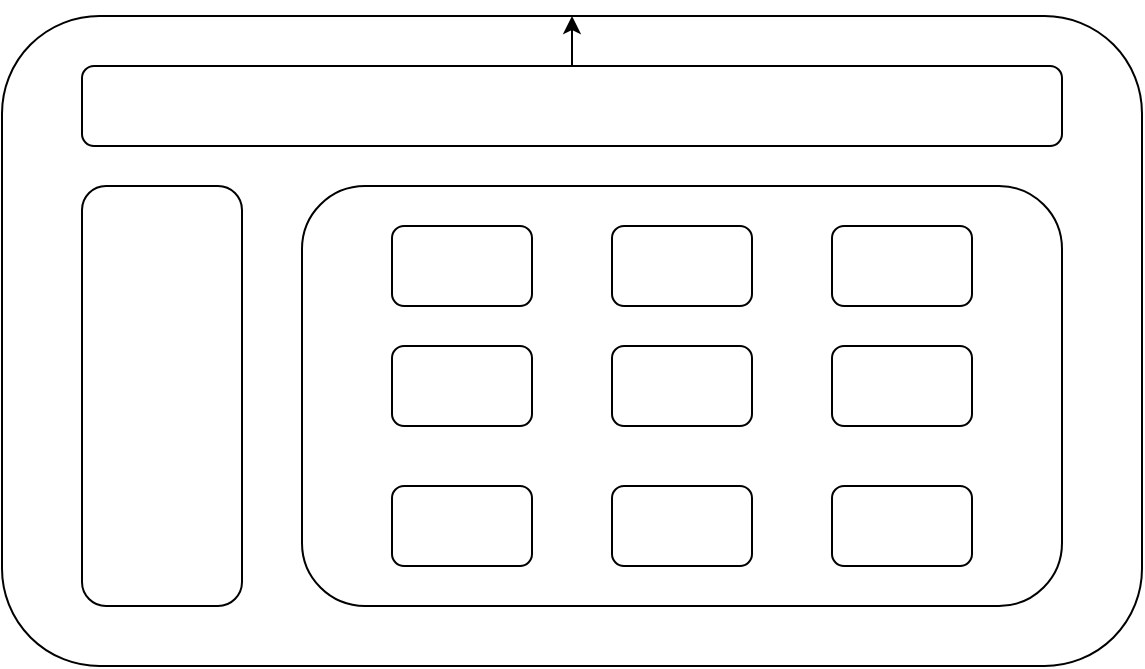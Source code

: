 <mxfile>
    <diagram id="9VXgDhCEr9iP0KwMCtsO" name="Page-1">
        <mxGraphModel dx="1478" dy="778" grid="1" gridSize="10" guides="1" tooltips="1" connect="1" arrows="1" fold="1" page="1" pageScale="1" pageWidth="850" pageHeight="1100" math="0" shadow="0">
            <root>
                <mxCell id="0"/>
                <mxCell id="1" parent="0"/>
                <mxCell id="2" value="" style="rounded=1;whiteSpace=wrap;html=1;" vertex="1" parent="1">
                    <mxGeometry x="-560" y="265" width="570" height="325" as="geometry"/>
                </mxCell>
                <mxCell id="6" value="" style="rounded=1;whiteSpace=wrap;html=1;" vertex="1" parent="2">
                    <mxGeometry x="150" y="85" width="380" height="210" as="geometry"/>
                </mxCell>
                <mxCell id="7" value="" style="rounded=1;whiteSpace=wrap;html=1;" vertex="1" parent="2">
                    <mxGeometry x="195" y="105" width="70" height="40" as="geometry"/>
                </mxCell>
                <mxCell id="15" value="" style="rounded=1;whiteSpace=wrap;html=1;" vertex="1" parent="2">
                    <mxGeometry x="415" y="235" width="70" height="40" as="geometry"/>
                </mxCell>
                <mxCell id="8" value="" style="rounded=1;whiteSpace=wrap;html=1;" vertex="1" parent="2">
                    <mxGeometry x="305" y="105" width="70" height="40" as="geometry"/>
                </mxCell>
                <mxCell id="9" value="" style="rounded=1;whiteSpace=wrap;html=1;" vertex="1" parent="2">
                    <mxGeometry x="415" y="105" width="70" height="40" as="geometry"/>
                </mxCell>
                <mxCell id="12" value="" style="rounded=1;whiteSpace=wrap;html=1;" vertex="1" parent="2">
                    <mxGeometry x="415" y="165" width="70" height="40" as="geometry"/>
                </mxCell>
                <mxCell id="11" value="" style="rounded=1;whiteSpace=wrap;html=1;" vertex="1" parent="2">
                    <mxGeometry x="305" y="165" width="70" height="40" as="geometry"/>
                </mxCell>
                <mxCell id="14" value="" style="rounded=1;whiteSpace=wrap;html=1;" vertex="1" parent="2">
                    <mxGeometry x="305" y="235" width="70" height="40" as="geometry"/>
                </mxCell>
                <mxCell id="13" value="" style="rounded=1;whiteSpace=wrap;html=1;" vertex="1" parent="2">
                    <mxGeometry x="195" y="235" width="70" height="40" as="geometry"/>
                </mxCell>
                <mxCell id="10" value="" style="rounded=1;whiteSpace=wrap;html=1;" vertex="1" parent="2">
                    <mxGeometry x="195" y="165" width="70" height="40" as="geometry"/>
                </mxCell>
                <mxCell id="4" style="edgeStyle=none;html=1;" edge="1" parent="1" source="3" target="2">
                    <mxGeometry relative="1" as="geometry"/>
                </mxCell>
                <mxCell id="3" value="" style="rounded=1;whiteSpace=wrap;html=1;" vertex="1" parent="1">
                    <mxGeometry x="-520" y="290" width="490" height="40" as="geometry"/>
                </mxCell>
                <mxCell id="5" value="" style="rounded=1;whiteSpace=wrap;html=1;" vertex="1" parent="1">
                    <mxGeometry x="-520" y="350" width="80" height="210" as="geometry"/>
                </mxCell>
            </root>
        </mxGraphModel>
    </diagram>
</mxfile>